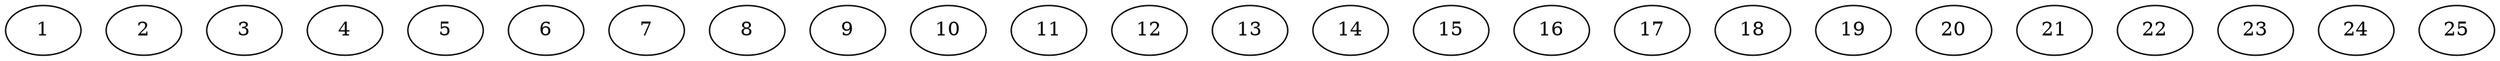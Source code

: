 digraph equivalent_weights_1 {
	1	 [Weight=6];
	2	 [Weight=6];
	3	 [Weight=6];
	4	 [Weight=6];
	5	 [Weight=6];
	6	 [Weight=6];
	7	 [Weight=6];
	8	 [Weight=6];
	9	 [Weight=6];
	10	 [Weight=6];
	11	 [Weight=6];
	12	 [Weight=6];
	13	 [Weight=6];
	14	 [Weight=6];
	15	 [Weight=6];
	16	 [Weight=6];
	17	 [Weight=6];
	18	 [Weight=6];
	19	 [Weight=6];
	20	 [Weight=6];
	21	 [Weight=6];
	22	 [Weight=6];
	23	 [Weight=6];
	24	 [Weight=6];
	25	 [Weight=6];
}
